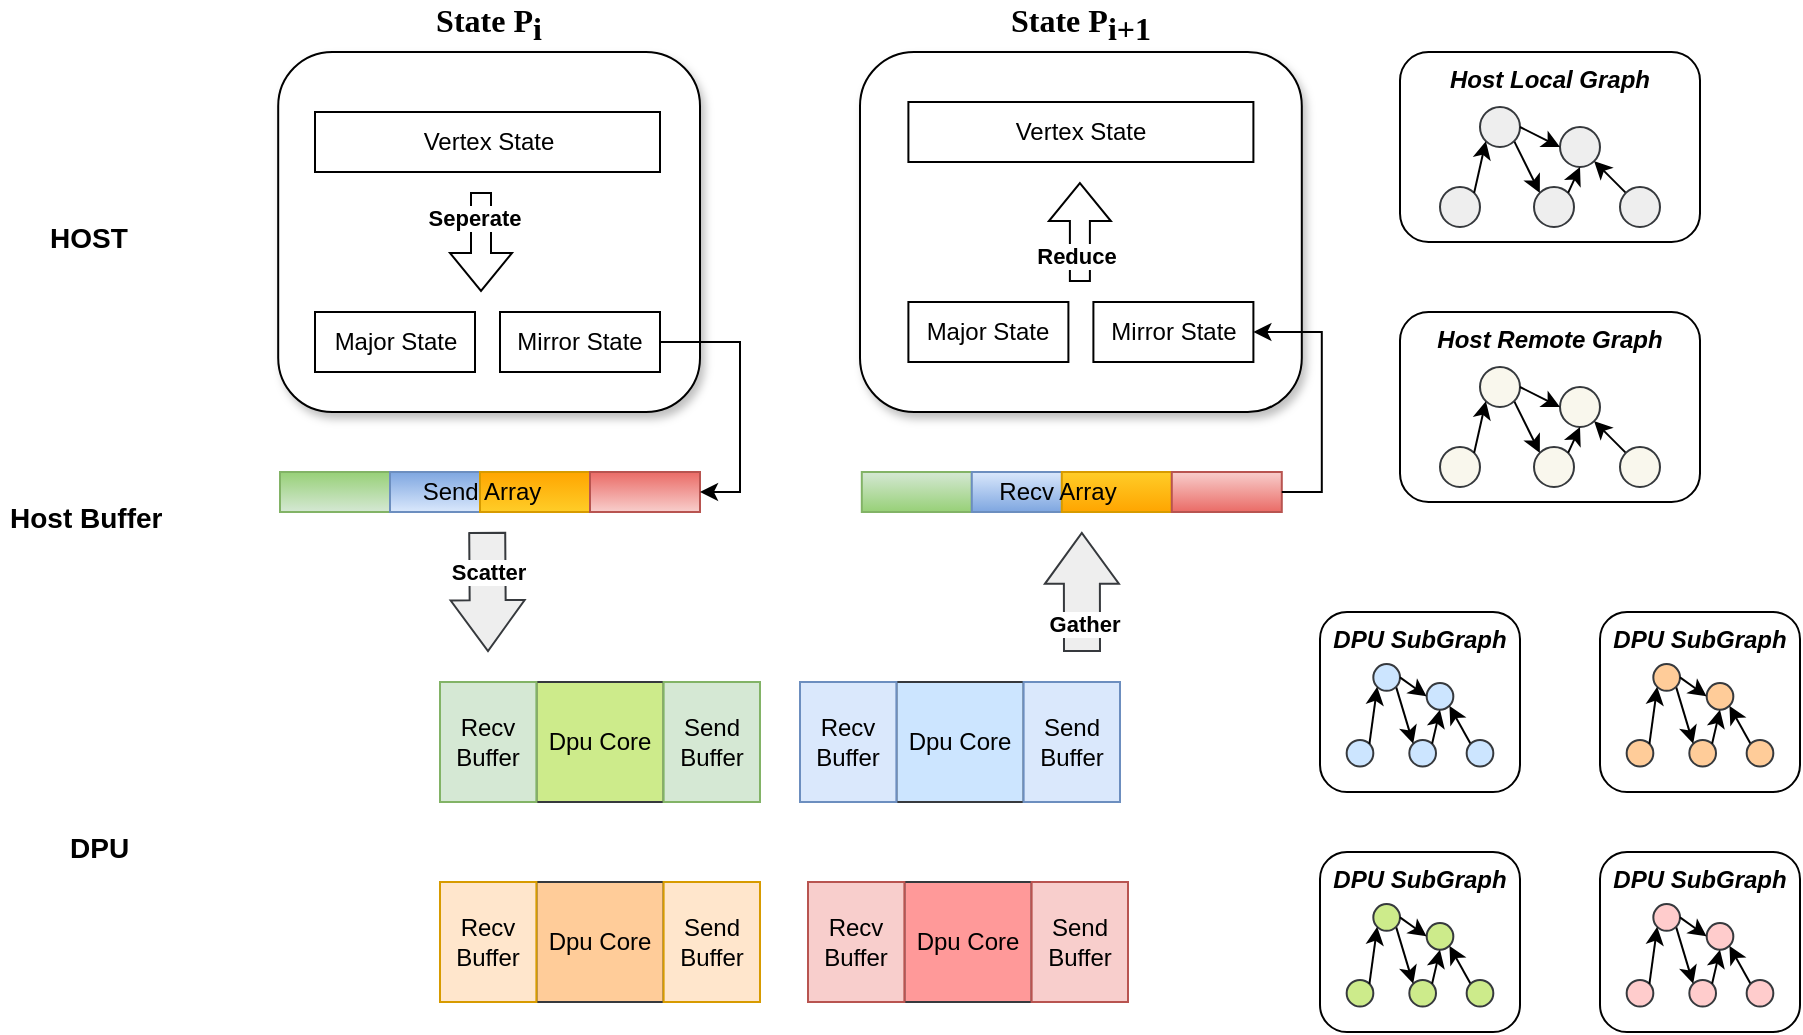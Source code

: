 <mxfile version="21.3.7" type="github">
  <diagram name="第 1 页" id="WnKNG6_DYxE4EP30FGyO">
    <mxGraphModel dx="1283" dy="648" grid="1" gridSize="10" guides="1" tooltips="1" connect="1" arrows="1" fold="1" page="1" pageScale="1" pageWidth="827" pageHeight="1169" math="0" shadow="0">
      <root>
        <mxCell id="0" />
        <mxCell id="1" parent="0" />
        <mxCell id="tbXObs1JxIp5LCsgutEW-89" value="" style="rounded=0;whiteSpace=wrap;html=1;fillColor=#d5e8d4;strokeColor=#82b366;fillStyle=auto;gradientColor=#97d077;gradientDirection=north;movable=1;resizable=1;rotatable=1;deletable=1;editable=1;locked=0;connectable=1;container=0;direction=east;" vertex="1" parent="1">
          <mxGeometry x="180" y="320" width="55" height="20" as="geometry" />
        </mxCell>
        <mxCell id="tbXObs1JxIp5LCsgutEW-122" value="" style="rounded=0;whiteSpace=wrap;html=1;fillColor=#dae8fc;strokeColor=#6c8ebf;fillStyle=auto;gradientColor=#7ea6e0;gradientDirection=north;movable=1;resizable=1;rotatable=1;deletable=1;editable=1;locked=0;connectable=1;container=0;direction=east;" vertex="1" parent="1">
          <mxGeometry x="235" y="320" width="55" height="20" as="geometry" />
        </mxCell>
        <mxCell id="tbXObs1JxIp5LCsgutEW-124" value="" style="rounded=0;whiteSpace=wrap;html=1;fillColor=#ffcd28;strokeColor=#d79b00;fillStyle=auto;gradientColor=#ffa500;gradientDirection=north;movable=1;resizable=1;rotatable=1;deletable=1;editable=1;locked=0;connectable=1;container=0;direction=east;" vertex="1" parent="1">
          <mxGeometry x="280" y="320" width="55" height="20" as="geometry" />
        </mxCell>
        <mxCell id="tbXObs1JxIp5LCsgutEW-125" value="" style="rounded=0;whiteSpace=wrap;html=1;fillColor=#f8cecc;strokeColor=#b85450;fillStyle=auto;gradientColor=#ea6b66;gradientDirection=north;movable=1;resizable=1;rotatable=1;deletable=1;editable=1;locked=0;connectable=1;container=0;direction=east;" vertex="1" parent="1">
          <mxGeometry x="335" y="320" width="55" height="20" as="geometry" />
        </mxCell>
        <mxCell id="tbXObs1JxIp5LCsgutEW-105" value="Dpu Core" style="rounded=0;whiteSpace=wrap;html=1;fillColor=#cce5ff;strokeColor=#36393d;" vertex="1" parent="1">
          <mxGeometry x="488.193" y="425" width="63.614" height="60" as="geometry" />
        </mxCell>
        <mxCell id="tbXObs1JxIp5LCsgutEW-106" value="Send&lt;br&gt;Buffer" style="rounded=0;whiteSpace=wrap;html=1;fillColor=#dae8fc;strokeColor=#6c8ebf;" vertex="1" parent="1">
          <mxGeometry x="551.807" y="425" width="48.193" height="60" as="geometry" />
        </mxCell>
        <mxCell id="tbXObs1JxIp5LCsgutEW-107" value="Recv&lt;br&gt;Buffer" style="rounded=0;whiteSpace=wrap;html=1;fillColor=#dae8fc;strokeColor=#6c8ebf;" vertex="1" parent="1">
          <mxGeometry x="440" y="425" width="48.193" height="60" as="geometry" />
        </mxCell>
        <mxCell id="tbXObs1JxIp5LCsgutEW-116" value="Dpu Core" style="rounded=0;whiteSpace=wrap;html=1;fillColor=#FF9999;strokeColor=#36393d;" vertex="1" parent="1">
          <mxGeometry x="492.193" y="525" width="63.614" height="60" as="geometry" />
        </mxCell>
        <mxCell id="tbXObs1JxIp5LCsgutEW-117" value="Send&lt;br&gt;Buffer" style="rounded=0;whiteSpace=wrap;html=1;fillColor=#f8cecc;strokeColor=#b85450;" vertex="1" parent="1">
          <mxGeometry x="555.807" y="525" width="48.193" height="60" as="geometry" />
        </mxCell>
        <mxCell id="tbXObs1JxIp5LCsgutEW-118" value="Recv&lt;br&gt;Buffer" style="rounded=0;whiteSpace=wrap;html=1;fillColor=#f8cecc;strokeColor=#b85450;" vertex="1" parent="1">
          <mxGeometry x="444" y="525" width="48.193" height="60" as="geometry" />
        </mxCell>
        <mxCell id="tbXObs1JxIp5LCsgutEW-100" value="Dpu Core" style="rounded=0;whiteSpace=wrap;html=1;fillColor=#cdeb8b;strokeColor=#36393d;" vertex="1" parent="1">
          <mxGeometry x="308.193" y="425" width="63.614" height="60" as="geometry" />
        </mxCell>
        <mxCell id="tbXObs1JxIp5LCsgutEW-101" value="Send&lt;br&gt;Buffer" style="rounded=0;whiteSpace=wrap;html=1;fillColor=#d5e8d4;strokeColor=#82b366;" vertex="1" parent="1">
          <mxGeometry x="371.807" y="425" width="48.193" height="60" as="geometry" />
        </mxCell>
        <mxCell id="tbXObs1JxIp5LCsgutEW-102" value="Recv&lt;br&gt;Buffer" style="rounded=0;whiteSpace=wrap;html=1;fillColor=#d5e8d4;strokeColor=#82b366;" vertex="1" parent="1">
          <mxGeometry x="260" y="425" width="48.193" height="60" as="geometry" />
        </mxCell>
        <mxCell id="tbXObs1JxIp5LCsgutEW-111" value="Dpu Core" style="rounded=0;whiteSpace=wrap;html=1;fillColor=#ffcc99;strokeColor=#36393d;" vertex="1" parent="1">
          <mxGeometry x="308.193" y="525" width="63.614" height="60" as="geometry" />
        </mxCell>
        <mxCell id="tbXObs1JxIp5LCsgutEW-112" value="Send&lt;br&gt;Buffer" style="rounded=0;whiteSpace=wrap;html=1;fillColor=#ffe6cc;strokeColor=#d79b00;" vertex="1" parent="1">
          <mxGeometry x="371.807" y="525" width="48.193" height="60" as="geometry" />
        </mxCell>
        <mxCell id="tbXObs1JxIp5LCsgutEW-113" value="Recv&lt;br&gt;Buffer" style="rounded=0;whiteSpace=wrap;html=1;fillColor=#ffe6cc;strokeColor=#d79b00;" vertex="1" parent="1">
          <mxGeometry x="260" y="525" width="48.193" height="60" as="geometry" />
        </mxCell>
        <mxCell id="tbXObs1JxIp5LCsgutEW-138" value="" style="shape=flexArrow;endArrow=classic;html=1;rounded=0;endWidth=18;endSize=8.13;width=18;fillColor=#eeeeee;strokeColor=#36393d;" edge="1" parent="1">
          <mxGeometry width="50" height="50" relative="1" as="geometry">
            <mxPoint x="283.6" y="350" as="sourcePoint" />
            <mxPoint x="284" y="410" as="targetPoint" />
          </mxGeometry>
        </mxCell>
        <mxCell id="tbXObs1JxIp5LCsgutEW-139" value="&lt;b&gt;Scatter&lt;/b&gt;" style="edgeLabel;html=1;align=center;verticalAlign=middle;resizable=0;points=[];" vertex="1" connectable="0" parent="tbXObs1JxIp5LCsgutEW-138">
          <mxGeometry x="-0.049" y="3" relative="1" as="geometry">
            <mxPoint x="-3" y="-9" as="offset" />
          </mxGeometry>
        </mxCell>
        <mxCell id="tbXObs1JxIp5LCsgutEW-140" value="" style="shape=flexArrow;endArrow=classic;html=1;rounded=0;endWidth=18;endSize=8.13;width=18;fillColor=#eeeeee;strokeColor=#36393d;" edge="1" parent="1">
          <mxGeometry width="50" height="50" relative="1" as="geometry">
            <mxPoint x="581" y="410" as="sourcePoint" />
            <mxPoint x="580.9" y="350" as="targetPoint" />
          </mxGeometry>
        </mxCell>
        <mxCell id="tbXObs1JxIp5LCsgutEW-141" value="&lt;b&gt;Gather&lt;/b&gt;" style="edgeLabel;html=1;align=center;verticalAlign=middle;resizable=0;points=[];" vertex="1" connectable="0" parent="tbXObs1JxIp5LCsgutEW-140">
          <mxGeometry x="-0.049" y="3" relative="1" as="geometry">
            <mxPoint x="4" y="14" as="offset" />
          </mxGeometry>
        </mxCell>
        <mxCell id="tbXObs1JxIp5LCsgutEW-142" value="State P&lt;sub style=&quot;font-size: 16px;&quot;&gt;i&lt;/sub&gt;" style="rounded=1;whiteSpace=wrap;html=1;labelPosition=center;verticalLabelPosition=top;align=center;verticalAlign=bottom;fontFamily=Comic Sans MS;fontStyle=1;fontSize=16;glass=0;shadow=1;" vertex="1" parent="1">
          <mxGeometry x="179.1" y="110" width="210.9" height="180" as="geometry" />
        </mxCell>
        <mxCell id="tbXObs1JxIp5LCsgutEW-143" value="&lt;div style=&quot;text-align: left; font-size: 16px;&quot;&gt;&lt;span style=&quot;background-color: initial; font-size: 16px;&quot;&gt;State P&lt;/span&gt;&lt;sub style=&quot;background-color: initial; font-size: 16px;&quot;&gt;i+1&lt;/sub&gt;&lt;/div&gt;" style="rounded=1;whiteSpace=wrap;html=1;labelPosition=center;verticalLabelPosition=top;align=center;verticalAlign=bottom;fontFamily=Comic Sans MS;fontSize=16;fontStyle=1;shadow=1;" vertex="1" parent="1">
          <mxGeometry x="470" y="110" width="220.9" height="180" as="geometry" />
        </mxCell>
        <mxCell id="tbXObs1JxIp5LCsgutEW-145" value="Vertex State" style="rounded=0;whiteSpace=wrap;html=1;" vertex="1" parent="1">
          <mxGeometry x="197.5" y="140" width="172.5" height="30" as="geometry" />
        </mxCell>
        <mxCell id="tbXObs1JxIp5LCsgutEW-146" value="Major State" style="rounded=0;whiteSpace=wrap;html=1;" vertex="1" parent="1">
          <mxGeometry x="197.5" y="240" width="80" height="30" as="geometry" />
        </mxCell>
        <mxCell id="tbXObs1JxIp5LCsgutEW-164" style="edgeStyle=orthogonalEdgeStyle;rounded=0;orthogonalLoop=1;jettySize=auto;html=1;exitX=1;exitY=0.5;exitDx=0;exitDy=0;entryX=1;entryY=0.5;entryDx=0;entryDy=0;" edge="1" parent="1" source="tbXObs1JxIp5LCsgutEW-147" target="tbXObs1JxIp5LCsgutEW-125">
          <mxGeometry relative="1" as="geometry" />
        </mxCell>
        <mxCell id="tbXObs1JxIp5LCsgutEW-147" value="Mirror State" style="rounded=0;whiteSpace=wrap;html=1;" vertex="1" parent="1">
          <mxGeometry x="290" y="240" width="80" height="30" as="geometry" />
        </mxCell>
        <mxCell id="tbXObs1JxIp5LCsgutEW-148" value="&lt;h1&gt;&lt;font style=&quot;font-size: 14px;&quot;&gt;Host Buffer&lt;/font&gt;&lt;/h1&gt;" style="text;html=1;strokeColor=none;fillColor=none;spacing=5;spacingTop=-20;whiteSpace=wrap;overflow=hidden;rounded=0;" vertex="1" parent="1">
          <mxGeometry x="40" y="320" width="110" height="40" as="geometry" />
        </mxCell>
        <mxCell id="tbXObs1JxIp5LCsgutEW-149" value="Send Array" style="text;html=1;strokeColor=none;fillColor=none;align=center;verticalAlign=middle;whiteSpace=wrap;rounded=0;" vertex="1" parent="1">
          <mxGeometry x="250" y="312.5" width="62" height="35" as="geometry" />
        </mxCell>
        <mxCell id="tbXObs1JxIp5LCsgutEW-151" value="&lt;h1&gt;&lt;font style=&quot;font-size: 14px;&quot;&gt;DPU&lt;/font&gt;&lt;/h1&gt;" style="text;html=1;strokeColor=none;fillColor=none;spacing=5;spacingTop=-20;whiteSpace=wrap;overflow=hidden;rounded=0;" vertex="1" parent="1">
          <mxGeometry x="70" y="485" width="40" height="45" as="geometry" />
        </mxCell>
        <mxCell id="tbXObs1JxIp5LCsgutEW-152" value="&lt;h1&gt;&lt;font style=&quot;font-size: 14px;&quot;&gt;HOST&lt;/font&gt;&lt;/h1&gt;" style="text;html=1;strokeColor=none;fillColor=none;spacing=5;spacingTop=-20;whiteSpace=wrap;overflow=hidden;rounded=0;" vertex="1" parent="1">
          <mxGeometry x="60" y="180" width="50" height="50" as="geometry" />
        </mxCell>
        <mxCell id="tbXObs1JxIp5LCsgutEW-154" value="" style="shape=flexArrow;endArrow=classic;html=1;rounded=0;" edge="1" parent="1">
          <mxGeometry width="50" height="50" relative="1" as="geometry">
            <mxPoint x="280.5" y="180" as="sourcePoint" />
            <mxPoint x="280.5" y="230" as="targetPoint" />
          </mxGeometry>
        </mxCell>
        <mxCell id="tbXObs1JxIp5LCsgutEW-155" value="&lt;b&gt;Seperate&lt;/b&gt;" style="edgeLabel;html=1;align=center;verticalAlign=middle;resizable=0;points=[];" vertex="1" connectable="0" parent="tbXObs1JxIp5LCsgutEW-154">
          <mxGeometry x="-0.48" y="-4" relative="1" as="geometry">
            <mxPoint as="offset" />
          </mxGeometry>
        </mxCell>
        <mxCell id="tbXObs1JxIp5LCsgutEW-158" value="Vertex State" style="rounded=0;whiteSpace=wrap;html=1;" vertex="1" parent="1">
          <mxGeometry x="494.2" y="135" width="172.5" height="30" as="geometry" />
        </mxCell>
        <mxCell id="tbXObs1JxIp5LCsgutEW-161" value="Major State" style="rounded=0;whiteSpace=wrap;html=1;" vertex="1" parent="1">
          <mxGeometry x="494.2" y="235" width="80" height="30" as="geometry" />
        </mxCell>
        <mxCell id="tbXObs1JxIp5LCsgutEW-162" value="Mirror State" style="rounded=0;whiteSpace=wrap;html=1;" vertex="1" parent="1">
          <mxGeometry x="586.7" y="235" width="80" height="30" as="geometry" />
        </mxCell>
        <mxCell id="tbXObs1JxIp5LCsgutEW-165" value="" style="group" vertex="1" connectable="0" parent="1">
          <mxGeometry x="470.9" y="312.5" width="210" height="35" as="geometry" />
        </mxCell>
        <mxCell id="tbXObs1JxIp5LCsgutEW-134" value="" style="rounded=0;whiteSpace=wrap;html=1;fillColor=#d5e8d4;strokeColor=#82b366;fillStyle=auto;gradientColor=#97d077;gradientDirection=south;movable=1;resizable=1;rotatable=1;deletable=1;editable=1;locked=0;connectable=1;container=0;direction=east;" vertex="1" parent="tbXObs1JxIp5LCsgutEW-165">
          <mxGeometry y="7.5" width="55" height="20" as="geometry" />
        </mxCell>
        <mxCell id="tbXObs1JxIp5LCsgutEW-135" value="" style="rounded=0;whiteSpace=wrap;html=1;fillColor=#dae8fc;strokeColor=#6c8ebf;fillStyle=auto;gradientColor=#7ea6e0;gradientDirection=south;movable=1;resizable=1;rotatable=1;deletable=1;editable=1;locked=0;connectable=1;container=0;direction=east;" vertex="1" parent="tbXObs1JxIp5LCsgutEW-165">
          <mxGeometry x="55" y="7.5" width="55" height="20" as="geometry" />
        </mxCell>
        <mxCell id="tbXObs1JxIp5LCsgutEW-136" value="" style="rounded=0;whiteSpace=wrap;html=1;fillColor=#ffcd28;strokeColor=#d79b00;fillStyle=auto;gradientColor=#ffa500;gradientDirection=south;movable=1;resizable=1;rotatable=1;deletable=1;editable=1;locked=0;connectable=1;container=0;direction=east;" vertex="1" parent="tbXObs1JxIp5LCsgutEW-165">
          <mxGeometry x="100" y="7.5" width="55" height="20" as="geometry" />
        </mxCell>
        <mxCell id="tbXObs1JxIp5LCsgutEW-137" value="" style="rounded=0;whiteSpace=wrap;html=1;fillColor=#f8cecc;strokeColor=#b85450;fillStyle=auto;gradientColor=#ea6b66;gradientDirection=south;movable=1;resizable=1;rotatable=1;deletable=1;editable=1;locked=0;connectable=1;container=0;direction=east;" vertex="1" parent="tbXObs1JxIp5LCsgutEW-165">
          <mxGeometry x="155" y="7.5" width="55" height="20" as="geometry" />
        </mxCell>
        <mxCell id="tbXObs1JxIp5LCsgutEW-150" value="Recv Array" style="text;html=1;strokeColor=none;fillColor=none;align=center;verticalAlign=middle;whiteSpace=wrap;rounded=0;" vertex="1" parent="tbXObs1JxIp5LCsgutEW-165">
          <mxGeometry x="63.1" width="70" height="35" as="geometry" />
        </mxCell>
        <mxCell id="tbXObs1JxIp5LCsgutEW-166" style="edgeStyle=orthogonalEdgeStyle;rounded=0;orthogonalLoop=1;jettySize=auto;html=1;exitX=1;exitY=0.5;exitDx=0;exitDy=0;entryX=1;entryY=0.5;entryDx=0;entryDy=0;" edge="1" parent="1" source="tbXObs1JxIp5LCsgutEW-137" target="tbXObs1JxIp5LCsgutEW-162">
          <mxGeometry relative="1" as="geometry" />
        </mxCell>
        <mxCell id="tbXObs1JxIp5LCsgutEW-167" value="" style="shape=flexArrow;endArrow=classic;html=1;rounded=0;" edge="1" parent="1">
          <mxGeometry width="50" height="50" relative="1" as="geometry">
            <mxPoint x="579.95" y="225" as="sourcePoint" />
            <mxPoint x="579.95" y="175" as="targetPoint" />
          </mxGeometry>
        </mxCell>
        <mxCell id="tbXObs1JxIp5LCsgutEW-168" value="Reduce" style="edgeLabel;html=1;align=center;verticalAlign=middle;resizable=0;points=[];fontStyle=1" vertex="1" connectable="0" parent="tbXObs1JxIp5LCsgutEW-167">
          <mxGeometry x="-0.48" y="2" relative="1" as="geometry">
            <mxPoint as="offset" />
          </mxGeometry>
        </mxCell>
        <mxCell id="tbXObs1JxIp5LCsgutEW-216" value="" style="group" vertex="1" connectable="0" parent="1">
          <mxGeometry x="700" y="390" width="100" height="90" as="geometry" />
        </mxCell>
        <mxCell id="tbXObs1JxIp5LCsgutEW-217" value="&lt;b&gt;&lt;i&gt;DPU SubGraph&lt;/i&gt;&lt;/b&gt;" style="rounded=1;whiteSpace=wrap;html=1;labelPosition=center;verticalLabelPosition=middle;align=center;verticalAlign=top;" vertex="1" parent="tbXObs1JxIp5LCsgutEW-216">
          <mxGeometry width="100" height="90" as="geometry" />
        </mxCell>
        <mxCell id="tbXObs1JxIp5LCsgutEW-218" value="" style="group;movable=1;resizable=1;rotatable=1;deletable=1;editable=1;locked=0;connectable=1;shadow=0;" vertex="1" connectable="0" parent="tbXObs1JxIp5LCsgutEW-216">
          <mxGeometry x="13.333" y="26.053" width="73.333" height="56.842" as="geometry" />
        </mxCell>
        <mxCell id="tbXObs1JxIp5LCsgutEW-219" value="" style="ellipse;whiteSpace=wrap;html=1;aspect=fixed;fillColor=#cce5ff;strokeColor=#36393d;shadow=0;" vertex="1" parent="tbXObs1JxIp5LCsgutEW-218">
          <mxGeometry y="37.895" width="13.333" height="13.333" as="geometry" />
        </mxCell>
        <mxCell id="tbXObs1JxIp5LCsgutEW-220" value="" style="ellipse;whiteSpace=wrap;html=1;aspect=fixed;fillColor=#cce5ff;strokeColor=#36393d;shadow=0;" vertex="1" parent="tbXObs1JxIp5LCsgutEW-218">
          <mxGeometry x="31.333" y="37.895" width="13.333" height="13.333" as="geometry" />
        </mxCell>
        <mxCell id="tbXObs1JxIp5LCsgutEW-221" style="rounded=0;orthogonalLoop=1;jettySize=auto;html=1;exitX=1;exitY=1;exitDx=0;exitDy=0;entryX=0;entryY=0;entryDx=0;entryDy=0;shadow=0;" edge="1" parent="tbXObs1JxIp5LCsgutEW-218" source="tbXObs1JxIp5LCsgutEW-222" target="tbXObs1JxIp5LCsgutEW-220">
          <mxGeometry relative="1" as="geometry" />
        </mxCell>
        <mxCell id="tbXObs1JxIp5LCsgutEW-222" value="" style="ellipse;whiteSpace=wrap;html=1;aspect=fixed;fillColor=#cce5ff;strokeColor=#36393d;shadow=0;" vertex="1" parent="tbXObs1JxIp5LCsgutEW-218">
          <mxGeometry x="13.333" width="13.333" height="13.333" as="geometry" />
        </mxCell>
        <mxCell id="tbXObs1JxIp5LCsgutEW-223" style="rounded=0;orthogonalLoop=1;jettySize=auto;html=1;exitX=1;exitY=0;exitDx=0;exitDy=0;entryX=0;entryY=1;entryDx=0;entryDy=0;shadow=0;" edge="1" parent="tbXObs1JxIp5LCsgutEW-218" source="tbXObs1JxIp5LCsgutEW-219" target="tbXObs1JxIp5LCsgutEW-222">
          <mxGeometry relative="1" as="geometry" />
        </mxCell>
        <mxCell id="tbXObs1JxIp5LCsgutEW-224" value="" style="ellipse;whiteSpace=wrap;html=1;aspect=fixed;fillColor=#cce5ff;strokeColor=#36393d;shadow=0;" vertex="1" parent="tbXObs1JxIp5LCsgutEW-218">
          <mxGeometry x="40.0" y="9.474" width="13.333" height="13.333" as="geometry" />
        </mxCell>
        <mxCell id="tbXObs1JxIp5LCsgutEW-225" style="rounded=0;orthogonalLoop=1;jettySize=auto;html=1;exitX=1;exitY=0;exitDx=0;exitDy=0;entryX=0.5;entryY=1;entryDx=0;entryDy=0;shadow=0;" edge="1" parent="tbXObs1JxIp5LCsgutEW-218" source="tbXObs1JxIp5LCsgutEW-220" target="tbXObs1JxIp5LCsgutEW-224">
          <mxGeometry relative="1" as="geometry" />
        </mxCell>
        <mxCell id="tbXObs1JxIp5LCsgutEW-226" style="rounded=0;orthogonalLoop=1;jettySize=auto;html=1;exitX=1;exitY=0.5;exitDx=0;exitDy=0;entryX=0;entryY=0.5;entryDx=0;entryDy=0;shadow=0;" edge="1" parent="tbXObs1JxIp5LCsgutEW-218" source="tbXObs1JxIp5LCsgutEW-222" target="tbXObs1JxIp5LCsgutEW-224">
          <mxGeometry relative="1" as="geometry" />
        </mxCell>
        <mxCell id="tbXObs1JxIp5LCsgutEW-227" style="rounded=0;orthogonalLoop=1;jettySize=auto;html=1;exitX=0;exitY=0;exitDx=0;exitDy=0;entryX=1;entryY=1;entryDx=0;entryDy=0;shadow=0;" edge="1" parent="tbXObs1JxIp5LCsgutEW-218" source="tbXObs1JxIp5LCsgutEW-228" target="tbXObs1JxIp5LCsgutEW-224">
          <mxGeometry relative="1" as="geometry" />
        </mxCell>
        <mxCell id="tbXObs1JxIp5LCsgutEW-228" value="" style="ellipse;whiteSpace=wrap;html=1;aspect=fixed;fillColor=#cce5ff;strokeColor=#36393d;shadow=0;" vertex="1" parent="tbXObs1JxIp5LCsgutEW-218">
          <mxGeometry x="60.0" y="37.895" width="13.333" height="13.333" as="geometry" />
        </mxCell>
        <mxCell id="tbXObs1JxIp5LCsgutEW-200" value="&lt;b&gt;&lt;i&gt;Host Local Graph&lt;/i&gt;&lt;/b&gt;" style="rounded=1;whiteSpace=wrap;html=1;labelPosition=center;verticalLabelPosition=middle;align=center;verticalAlign=top;" vertex="1" parent="1">
          <mxGeometry x="740" y="110" width="150" height="95" as="geometry" />
        </mxCell>
        <mxCell id="tbXObs1JxIp5LCsgutEW-177" value="" style="ellipse;whiteSpace=wrap;html=1;aspect=fixed;fillColor=#eeeeee;strokeColor=#36393d;shadow=0;" vertex="1" parent="1">
          <mxGeometry x="760" y="177.5" width="20" height="20" as="geometry" />
        </mxCell>
        <mxCell id="tbXObs1JxIp5LCsgutEW-178" value="" style="ellipse;whiteSpace=wrap;html=1;aspect=fixed;fillColor=#eeeeee;strokeColor=#36393d;shadow=0;" vertex="1" parent="1">
          <mxGeometry x="807" y="177.5" width="20" height="20" as="geometry" />
        </mxCell>
        <mxCell id="tbXObs1JxIp5LCsgutEW-182" style="rounded=0;orthogonalLoop=1;jettySize=auto;html=1;exitX=1;exitY=1;exitDx=0;exitDy=0;entryX=0;entryY=0;entryDx=0;entryDy=0;shadow=0;" edge="1" parent="1" source="tbXObs1JxIp5LCsgutEW-179" target="tbXObs1JxIp5LCsgutEW-178">
          <mxGeometry relative="1" as="geometry" />
        </mxCell>
        <mxCell id="tbXObs1JxIp5LCsgutEW-179" value="" style="ellipse;whiteSpace=wrap;html=1;aspect=fixed;fillColor=#eeeeee;strokeColor=#36393d;shadow=0;" vertex="1" parent="1">
          <mxGeometry x="780" y="137.5" width="20" height="20" as="geometry" />
        </mxCell>
        <mxCell id="tbXObs1JxIp5LCsgutEW-181" style="rounded=0;orthogonalLoop=1;jettySize=auto;html=1;exitX=1;exitY=0;exitDx=0;exitDy=0;entryX=0;entryY=1;entryDx=0;entryDy=0;shadow=0;" edge="1" parent="1" source="tbXObs1JxIp5LCsgutEW-177" target="tbXObs1JxIp5LCsgutEW-179">
          <mxGeometry relative="1" as="geometry" />
        </mxCell>
        <mxCell id="tbXObs1JxIp5LCsgutEW-180" value="" style="ellipse;whiteSpace=wrap;html=1;aspect=fixed;fillColor=#eeeeee;strokeColor=#36393d;shadow=0;" vertex="1" parent="1">
          <mxGeometry x="820" y="147.5" width="20" height="20" as="geometry" />
        </mxCell>
        <mxCell id="tbXObs1JxIp5LCsgutEW-183" style="rounded=0;orthogonalLoop=1;jettySize=auto;html=1;exitX=1;exitY=0;exitDx=0;exitDy=0;entryX=0.5;entryY=1;entryDx=0;entryDy=0;shadow=0;" edge="1" parent="1" source="tbXObs1JxIp5LCsgutEW-178" target="tbXObs1JxIp5LCsgutEW-180">
          <mxGeometry relative="1" as="geometry" />
        </mxCell>
        <mxCell id="tbXObs1JxIp5LCsgutEW-184" style="rounded=0;orthogonalLoop=1;jettySize=auto;html=1;exitX=1;exitY=0.5;exitDx=0;exitDy=0;entryX=0;entryY=0.5;entryDx=0;entryDy=0;shadow=0;" edge="1" parent="1" source="tbXObs1JxIp5LCsgutEW-179" target="tbXObs1JxIp5LCsgutEW-180">
          <mxGeometry relative="1" as="geometry" />
        </mxCell>
        <mxCell id="tbXObs1JxIp5LCsgutEW-186" style="rounded=0;orthogonalLoop=1;jettySize=auto;html=1;exitX=0;exitY=0;exitDx=0;exitDy=0;entryX=1;entryY=1;entryDx=0;entryDy=0;shadow=0;" edge="1" parent="1" source="tbXObs1JxIp5LCsgutEW-185" target="tbXObs1JxIp5LCsgutEW-180">
          <mxGeometry relative="1" as="geometry" />
        </mxCell>
        <mxCell id="tbXObs1JxIp5LCsgutEW-185" value="" style="ellipse;whiteSpace=wrap;html=1;aspect=fixed;fillColor=#eeeeee;strokeColor=#36393d;shadow=0;" vertex="1" parent="1">
          <mxGeometry x="850" y="177.5" width="20" height="20" as="geometry" />
        </mxCell>
        <mxCell id="tbXObs1JxIp5LCsgutEW-204" value="&lt;b&gt;&lt;i&gt;Host Remote Graph&lt;/i&gt;&lt;/b&gt;" style="rounded=1;whiteSpace=wrap;html=1;labelPosition=center;verticalLabelPosition=middle;align=center;verticalAlign=top;" vertex="1" parent="1">
          <mxGeometry x="740" y="240" width="150" height="95" as="geometry" />
        </mxCell>
        <mxCell id="tbXObs1JxIp5LCsgutEW-206" value="" style="ellipse;whiteSpace=wrap;html=1;aspect=fixed;fillColor=#f9f7ed;strokeColor=#36393d;shadow=0;" vertex="1" parent="1">
          <mxGeometry x="760" y="307.5" width="20" height="20" as="geometry" />
        </mxCell>
        <mxCell id="tbXObs1JxIp5LCsgutEW-207" value="" style="ellipse;whiteSpace=wrap;html=1;aspect=fixed;fillColor=#f9f7ed;strokeColor=#36393d;shadow=0;" vertex="1" parent="1">
          <mxGeometry x="807" y="307.5" width="20" height="20" as="geometry" />
        </mxCell>
        <mxCell id="tbXObs1JxIp5LCsgutEW-208" style="rounded=0;orthogonalLoop=1;jettySize=auto;html=1;exitX=1;exitY=1;exitDx=0;exitDy=0;entryX=0;entryY=0;entryDx=0;entryDy=0;shadow=0;" edge="1" parent="1" source="tbXObs1JxIp5LCsgutEW-209" target="tbXObs1JxIp5LCsgutEW-207">
          <mxGeometry relative="1" as="geometry" />
        </mxCell>
        <mxCell id="tbXObs1JxIp5LCsgutEW-209" value="" style="ellipse;whiteSpace=wrap;html=1;aspect=fixed;fillColor=#f9f7ed;strokeColor=#36393d;shadow=0;" vertex="1" parent="1">
          <mxGeometry x="780" y="267.5" width="20" height="20" as="geometry" />
        </mxCell>
        <mxCell id="tbXObs1JxIp5LCsgutEW-210" style="rounded=0;orthogonalLoop=1;jettySize=auto;html=1;exitX=1;exitY=0;exitDx=0;exitDy=0;entryX=0;entryY=1;entryDx=0;entryDy=0;shadow=0;" edge="1" parent="1" source="tbXObs1JxIp5LCsgutEW-206" target="tbXObs1JxIp5LCsgutEW-209">
          <mxGeometry relative="1" as="geometry" />
        </mxCell>
        <mxCell id="tbXObs1JxIp5LCsgutEW-211" value="" style="ellipse;whiteSpace=wrap;html=1;aspect=fixed;fillColor=#f9f7ed;strokeColor=#36393d;shadow=0;" vertex="1" parent="1">
          <mxGeometry x="820" y="277.5" width="20" height="20" as="geometry" />
        </mxCell>
        <mxCell id="tbXObs1JxIp5LCsgutEW-212" style="rounded=0;orthogonalLoop=1;jettySize=auto;html=1;exitX=1;exitY=0;exitDx=0;exitDy=0;entryX=0.5;entryY=1;entryDx=0;entryDy=0;shadow=0;" edge="1" parent="1" source="tbXObs1JxIp5LCsgutEW-207" target="tbXObs1JxIp5LCsgutEW-211">
          <mxGeometry relative="1" as="geometry" />
        </mxCell>
        <mxCell id="tbXObs1JxIp5LCsgutEW-213" style="rounded=0;orthogonalLoop=1;jettySize=auto;html=1;exitX=1;exitY=0.5;exitDx=0;exitDy=0;entryX=0;entryY=0.5;entryDx=0;entryDy=0;shadow=0;" edge="1" parent="1" source="tbXObs1JxIp5LCsgutEW-209" target="tbXObs1JxIp5LCsgutEW-211">
          <mxGeometry relative="1" as="geometry" />
        </mxCell>
        <mxCell id="tbXObs1JxIp5LCsgutEW-214" style="rounded=0;orthogonalLoop=1;jettySize=auto;html=1;exitX=0;exitY=0;exitDx=0;exitDy=0;entryX=1;entryY=1;entryDx=0;entryDy=0;shadow=0;" edge="1" parent="1" source="tbXObs1JxIp5LCsgutEW-215" target="tbXObs1JxIp5LCsgutEW-211">
          <mxGeometry relative="1" as="geometry" />
        </mxCell>
        <mxCell id="tbXObs1JxIp5LCsgutEW-215" value="" style="ellipse;whiteSpace=wrap;html=1;aspect=fixed;fillColor=#f9f7ed;strokeColor=#36393d;shadow=0;" vertex="1" parent="1">
          <mxGeometry x="850" y="307.5" width="20" height="20" as="geometry" />
        </mxCell>
        <mxCell id="tbXObs1JxIp5LCsgutEW-242" value="" style="group" vertex="1" connectable="0" parent="1">
          <mxGeometry x="840" y="390" width="100" height="90" as="geometry" />
        </mxCell>
        <mxCell id="tbXObs1JxIp5LCsgutEW-243" value="&lt;b&gt;&lt;i&gt;DPU SubGraph&lt;/i&gt;&lt;/b&gt;" style="rounded=1;whiteSpace=wrap;html=1;labelPosition=center;verticalLabelPosition=middle;align=center;verticalAlign=top;" vertex="1" parent="tbXObs1JxIp5LCsgutEW-242">
          <mxGeometry width="100" height="90" as="geometry" />
        </mxCell>
        <mxCell id="tbXObs1JxIp5LCsgutEW-244" value="" style="group;movable=1;resizable=1;rotatable=1;deletable=1;editable=1;locked=0;connectable=1;shadow=0;" vertex="1" connectable="0" parent="tbXObs1JxIp5LCsgutEW-242">
          <mxGeometry x="13.333" y="26.053" width="73.333" height="56.842" as="geometry" />
        </mxCell>
        <mxCell id="tbXObs1JxIp5LCsgutEW-245" value="" style="ellipse;whiteSpace=wrap;html=1;aspect=fixed;fillColor=#ffcc99;strokeColor=#36393d;shadow=0;" vertex="1" parent="tbXObs1JxIp5LCsgutEW-244">
          <mxGeometry y="37.895" width="13.333" height="13.333" as="geometry" />
        </mxCell>
        <mxCell id="tbXObs1JxIp5LCsgutEW-246" value="" style="ellipse;whiteSpace=wrap;html=1;aspect=fixed;fillColor=#ffcc99;strokeColor=#36393d;shadow=0;" vertex="1" parent="tbXObs1JxIp5LCsgutEW-244">
          <mxGeometry x="31.333" y="37.895" width="13.333" height="13.333" as="geometry" />
        </mxCell>
        <mxCell id="tbXObs1JxIp5LCsgutEW-247" style="rounded=0;orthogonalLoop=1;jettySize=auto;html=1;exitX=1;exitY=1;exitDx=0;exitDy=0;entryX=0;entryY=0;entryDx=0;entryDy=0;shadow=0;" edge="1" parent="tbXObs1JxIp5LCsgutEW-244" source="tbXObs1JxIp5LCsgutEW-248" target="tbXObs1JxIp5LCsgutEW-246">
          <mxGeometry relative="1" as="geometry" />
        </mxCell>
        <mxCell id="tbXObs1JxIp5LCsgutEW-248" value="" style="ellipse;whiteSpace=wrap;html=1;aspect=fixed;fillColor=#ffcc99;strokeColor=#36393d;shadow=0;" vertex="1" parent="tbXObs1JxIp5LCsgutEW-244">
          <mxGeometry x="13.333" width="13.333" height="13.333" as="geometry" />
        </mxCell>
        <mxCell id="tbXObs1JxIp5LCsgutEW-249" style="rounded=0;orthogonalLoop=1;jettySize=auto;html=1;exitX=1;exitY=0;exitDx=0;exitDy=0;entryX=0;entryY=1;entryDx=0;entryDy=0;shadow=0;" edge="1" parent="tbXObs1JxIp5LCsgutEW-244" source="tbXObs1JxIp5LCsgutEW-245" target="tbXObs1JxIp5LCsgutEW-248">
          <mxGeometry relative="1" as="geometry" />
        </mxCell>
        <mxCell id="tbXObs1JxIp5LCsgutEW-250" value="" style="ellipse;whiteSpace=wrap;html=1;aspect=fixed;fillColor=#ffcc99;strokeColor=#36393d;shadow=0;" vertex="1" parent="tbXObs1JxIp5LCsgutEW-244">
          <mxGeometry x="40.0" y="9.474" width="13.333" height="13.333" as="geometry" />
        </mxCell>
        <mxCell id="tbXObs1JxIp5LCsgutEW-251" style="rounded=0;orthogonalLoop=1;jettySize=auto;html=1;exitX=1;exitY=0;exitDx=0;exitDy=0;entryX=0.5;entryY=1;entryDx=0;entryDy=0;shadow=0;" edge="1" parent="tbXObs1JxIp5LCsgutEW-244" source="tbXObs1JxIp5LCsgutEW-246" target="tbXObs1JxIp5LCsgutEW-250">
          <mxGeometry relative="1" as="geometry" />
        </mxCell>
        <mxCell id="tbXObs1JxIp5LCsgutEW-252" style="rounded=0;orthogonalLoop=1;jettySize=auto;html=1;exitX=1;exitY=0.5;exitDx=0;exitDy=0;entryX=0;entryY=0.5;entryDx=0;entryDy=0;shadow=0;" edge="1" parent="tbXObs1JxIp5LCsgutEW-244" source="tbXObs1JxIp5LCsgutEW-248" target="tbXObs1JxIp5LCsgutEW-250">
          <mxGeometry relative="1" as="geometry" />
        </mxCell>
        <mxCell id="tbXObs1JxIp5LCsgutEW-253" style="rounded=0;orthogonalLoop=1;jettySize=auto;html=1;exitX=0;exitY=0;exitDx=0;exitDy=0;entryX=1;entryY=1;entryDx=0;entryDy=0;shadow=0;" edge="1" parent="tbXObs1JxIp5LCsgutEW-244" source="tbXObs1JxIp5LCsgutEW-254" target="tbXObs1JxIp5LCsgutEW-250">
          <mxGeometry relative="1" as="geometry" />
        </mxCell>
        <mxCell id="tbXObs1JxIp5LCsgutEW-254" value="" style="ellipse;whiteSpace=wrap;html=1;aspect=fixed;fillColor=#ffcc99;strokeColor=#36393d;shadow=0;" vertex="1" parent="tbXObs1JxIp5LCsgutEW-244">
          <mxGeometry x="60.0" y="37.895" width="13.333" height="13.333" as="geometry" />
        </mxCell>
        <mxCell id="tbXObs1JxIp5LCsgutEW-230" value="&lt;b&gt;&lt;i&gt;DPU SubGraph&lt;/i&gt;&lt;/b&gt;" style="rounded=1;whiteSpace=wrap;html=1;labelPosition=center;verticalLabelPosition=middle;align=center;verticalAlign=top;" vertex="1" parent="1">
          <mxGeometry x="700" y="510" width="100" height="90" as="geometry" />
        </mxCell>
        <mxCell id="tbXObs1JxIp5LCsgutEW-231" value="" style="group;movable=1;resizable=1;rotatable=1;deletable=1;editable=1;locked=0;connectable=1;shadow=0;" vertex="1" connectable="0" parent="1">
          <mxGeometry x="713.333" y="536.053" width="73.333" height="56.842" as="geometry" />
        </mxCell>
        <mxCell id="tbXObs1JxIp5LCsgutEW-232" value="" style="ellipse;whiteSpace=wrap;html=1;aspect=fixed;fillColor=#cdeb8b;strokeColor=#36393d;shadow=0;" vertex="1" parent="tbXObs1JxIp5LCsgutEW-231">
          <mxGeometry y="37.895" width="13.333" height="13.333" as="geometry" />
        </mxCell>
        <mxCell id="tbXObs1JxIp5LCsgutEW-233" value="" style="ellipse;whiteSpace=wrap;html=1;aspect=fixed;fillColor=#cdeb8b;strokeColor=#36393d;shadow=0;" vertex="1" parent="tbXObs1JxIp5LCsgutEW-231">
          <mxGeometry x="31.333" y="37.895" width="13.333" height="13.333" as="geometry" />
        </mxCell>
        <mxCell id="tbXObs1JxIp5LCsgutEW-234" style="rounded=0;orthogonalLoop=1;jettySize=auto;html=1;exitX=1;exitY=1;exitDx=0;exitDy=0;entryX=0;entryY=0;entryDx=0;entryDy=0;shadow=0;" edge="1" parent="tbXObs1JxIp5LCsgutEW-231" source="tbXObs1JxIp5LCsgutEW-235" target="tbXObs1JxIp5LCsgutEW-233">
          <mxGeometry relative="1" as="geometry" />
        </mxCell>
        <mxCell id="tbXObs1JxIp5LCsgutEW-235" value="" style="ellipse;whiteSpace=wrap;html=1;aspect=fixed;fillColor=#cdeb8b;strokeColor=#36393d;shadow=0;" vertex="1" parent="tbXObs1JxIp5LCsgutEW-231">
          <mxGeometry x="13.333" width="13.333" height="13.333" as="geometry" />
        </mxCell>
        <mxCell id="tbXObs1JxIp5LCsgutEW-236" style="rounded=0;orthogonalLoop=1;jettySize=auto;html=1;exitX=1;exitY=0;exitDx=0;exitDy=0;entryX=0;entryY=1;entryDx=0;entryDy=0;shadow=0;" edge="1" parent="tbXObs1JxIp5LCsgutEW-231" source="tbXObs1JxIp5LCsgutEW-232" target="tbXObs1JxIp5LCsgutEW-235">
          <mxGeometry relative="1" as="geometry" />
        </mxCell>
        <mxCell id="tbXObs1JxIp5LCsgutEW-237" value="" style="ellipse;whiteSpace=wrap;html=1;aspect=fixed;fillColor=#cdeb8b;strokeColor=#36393d;shadow=0;" vertex="1" parent="tbXObs1JxIp5LCsgutEW-231">
          <mxGeometry x="40.0" y="9.474" width="13.333" height="13.333" as="geometry" />
        </mxCell>
        <mxCell id="tbXObs1JxIp5LCsgutEW-238" style="rounded=0;orthogonalLoop=1;jettySize=auto;html=1;exitX=1;exitY=0;exitDx=0;exitDy=0;entryX=0.5;entryY=1;entryDx=0;entryDy=0;shadow=0;" edge="1" parent="tbXObs1JxIp5LCsgutEW-231" source="tbXObs1JxIp5LCsgutEW-233" target="tbXObs1JxIp5LCsgutEW-237">
          <mxGeometry relative="1" as="geometry" />
        </mxCell>
        <mxCell id="tbXObs1JxIp5LCsgutEW-239" style="rounded=0;orthogonalLoop=1;jettySize=auto;html=1;exitX=1;exitY=0.5;exitDx=0;exitDy=0;entryX=0;entryY=0.5;entryDx=0;entryDy=0;shadow=0;" edge="1" parent="tbXObs1JxIp5LCsgutEW-231" source="tbXObs1JxIp5LCsgutEW-235" target="tbXObs1JxIp5LCsgutEW-237">
          <mxGeometry relative="1" as="geometry" />
        </mxCell>
        <mxCell id="tbXObs1JxIp5LCsgutEW-240" style="rounded=0;orthogonalLoop=1;jettySize=auto;html=1;exitX=0;exitY=0;exitDx=0;exitDy=0;entryX=1;entryY=1;entryDx=0;entryDy=0;shadow=0;" edge="1" parent="tbXObs1JxIp5LCsgutEW-231" source="tbXObs1JxIp5LCsgutEW-241" target="tbXObs1JxIp5LCsgutEW-237">
          <mxGeometry relative="1" as="geometry" />
        </mxCell>
        <mxCell id="tbXObs1JxIp5LCsgutEW-241" value="" style="ellipse;whiteSpace=wrap;html=1;aspect=fixed;fillColor=#cdeb8b;strokeColor=#36393d;shadow=0;" vertex="1" parent="tbXObs1JxIp5LCsgutEW-231">
          <mxGeometry x="60.0" y="37.895" width="13.333" height="13.333" as="geometry" />
        </mxCell>
        <mxCell id="tbXObs1JxIp5LCsgutEW-268" value="" style="group" vertex="1" connectable="0" parent="1">
          <mxGeometry x="840" y="510" width="100" height="90" as="geometry" />
        </mxCell>
        <mxCell id="tbXObs1JxIp5LCsgutEW-256" value="&lt;b&gt;&lt;i&gt;DPU SubGraph&lt;/i&gt;&lt;/b&gt;" style="rounded=1;whiteSpace=wrap;html=1;labelPosition=center;verticalLabelPosition=middle;align=center;verticalAlign=top;" vertex="1" parent="tbXObs1JxIp5LCsgutEW-268">
          <mxGeometry width="100" height="90" as="geometry" />
        </mxCell>
        <mxCell id="tbXObs1JxIp5LCsgutEW-258" value="" style="ellipse;whiteSpace=wrap;html=1;aspect=fixed;fillColor=#ffcccc;strokeColor=#36393d;shadow=0;" vertex="1" parent="tbXObs1JxIp5LCsgutEW-268">
          <mxGeometry x="13.333" y="63.947" width="13.333" height="13.333" as="geometry" />
        </mxCell>
        <mxCell id="tbXObs1JxIp5LCsgutEW-259" value="" style="ellipse;whiteSpace=wrap;html=1;aspect=fixed;fillColor=#ffcccc;strokeColor=#36393d;shadow=0;" vertex="1" parent="tbXObs1JxIp5LCsgutEW-268">
          <mxGeometry x="44.667" y="63.947" width="13.333" height="13.333" as="geometry" />
        </mxCell>
        <mxCell id="tbXObs1JxIp5LCsgutEW-260" style="rounded=0;orthogonalLoop=1;jettySize=auto;html=1;exitX=1;exitY=1;exitDx=0;exitDy=0;entryX=0;entryY=0;entryDx=0;entryDy=0;shadow=0;" edge="1" parent="tbXObs1JxIp5LCsgutEW-268" source="tbXObs1JxIp5LCsgutEW-261" target="tbXObs1JxIp5LCsgutEW-259">
          <mxGeometry relative="1" as="geometry" />
        </mxCell>
        <mxCell id="tbXObs1JxIp5LCsgutEW-261" value="" style="ellipse;whiteSpace=wrap;html=1;aspect=fixed;fillColor=#ffcccc;strokeColor=#36393d;shadow=0;" vertex="1" parent="tbXObs1JxIp5LCsgutEW-268">
          <mxGeometry x="26.667" y="26.053" width="13.333" height="13.333" as="geometry" />
        </mxCell>
        <mxCell id="tbXObs1JxIp5LCsgutEW-262" style="rounded=0;orthogonalLoop=1;jettySize=auto;html=1;exitX=1;exitY=0;exitDx=0;exitDy=0;entryX=0;entryY=1;entryDx=0;entryDy=0;shadow=0;" edge="1" parent="tbXObs1JxIp5LCsgutEW-268" source="tbXObs1JxIp5LCsgutEW-258" target="tbXObs1JxIp5LCsgutEW-261">
          <mxGeometry relative="1" as="geometry" />
        </mxCell>
        <mxCell id="tbXObs1JxIp5LCsgutEW-263" value="" style="ellipse;whiteSpace=wrap;html=1;aspect=fixed;fillColor=#ffcccc;strokeColor=#36393d;shadow=0;" vertex="1" parent="tbXObs1JxIp5LCsgutEW-268">
          <mxGeometry x="53.333" y="35.526" width="13.333" height="13.333" as="geometry" />
        </mxCell>
        <mxCell id="tbXObs1JxIp5LCsgutEW-264" style="rounded=0;orthogonalLoop=1;jettySize=auto;html=1;exitX=1;exitY=0;exitDx=0;exitDy=0;entryX=0.5;entryY=1;entryDx=0;entryDy=0;shadow=0;" edge="1" parent="tbXObs1JxIp5LCsgutEW-268" source="tbXObs1JxIp5LCsgutEW-259" target="tbXObs1JxIp5LCsgutEW-263">
          <mxGeometry relative="1" as="geometry" />
        </mxCell>
        <mxCell id="tbXObs1JxIp5LCsgutEW-265" style="rounded=0;orthogonalLoop=1;jettySize=auto;html=1;exitX=1;exitY=0.5;exitDx=0;exitDy=0;entryX=0;entryY=0.5;entryDx=0;entryDy=0;shadow=0;" edge="1" parent="tbXObs1JxIp5LCsgutEW-268" source="tbXObs1JxIp5LCsgutEW-261" target="tbXObs1JxIp5LCsgutEW-263">
          <mxGeometry relative="1" as="geometry" />
        </mxCell>
        <mxCell id="tbXObs1JxIp5LCsgutEW-266" style="rounded=0;orthogonalLoop=1;jettySize=auto;html=1;exitX=0;exitY=0;exitDx=0;exitDy=0;entryX=1;entryY=1;entryDx=0;entryDy=0;shadow=0;" edge="1" parent="tbXObs1JxIp5LCsgutEW-268" source="tbXObs1JxIp5LCsgutEW-267" target="tbXObs1JxIp5LCsgutEW-263">
          <mxGeometry relative="1" as="geometry" />
        </mxCell>
        <mxCell id="tbXObs1JxIp5LCsgutEW-267" value="" style="ellipse;whiteSpace=wrap;html=1;aspect=fixed;fillColor=#ffcccc;strokeColor=#36393d;shadow=0;" vertex="1" parent="tbXObs1JxIp5LCsgutEW-268">
          <mxGeometry x="73.333" y="63.947" width="13.333" height="13.333" as="geometry" />
        </mxCell>
      </root>
    </mxGraphModel>
  </diagram>
</mxfile>
